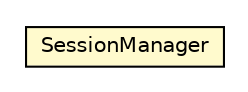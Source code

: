 #!/usr/local/bin/dot
#
# Class diagram 
# Generated by UMLGraph version R5_6-24-gf6e263 (http://www.umlgraph.org/)
#

digraph G {
	edge [fontname="Helvetica",fontsize=10,labelfontname="Helvetica",labelfontsize=10];
	node [fontname="Helvetica",fontsize=10,shape=plaintext];
	nodesep=0.25;
	ranksep=0.5;
	// org.universAAL.ri.gateway.communicator.service.impl.SessionManager
	c29541 [label=<<table title="org.universAAL.ri.gateway.communicator.service.impl.SessionManager" border="0" cellborder="1" cellspacing="0" cellpadding="2" port="p" bgcolor="lemonChiffon" href="./SessionManager.html">
		<tr><td><table border="0" cellspacing="0" cellpadding="1">
<tr><td align="center" balign="center"> SessionManager </td></tr>
		</table></td></tr>
		</table>>, URL="./SessionManager.html", fontname="Helvetica", fontcolor="black", fontsize=10.0];
}

